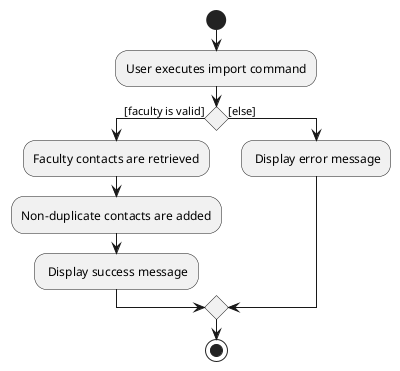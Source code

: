 @startuml
start
:User executes import command;
'Since the beta syntax does not support placing the condition outside the
'diamond we place it as the true branch instead.

if () then ([faculty is valid])
    :Faculty contacts are retrieved;
    :Non-duplicate contacts are added;
    : Display success message;
else ([else])
    : Display error message;
endif
stop
@enduml
